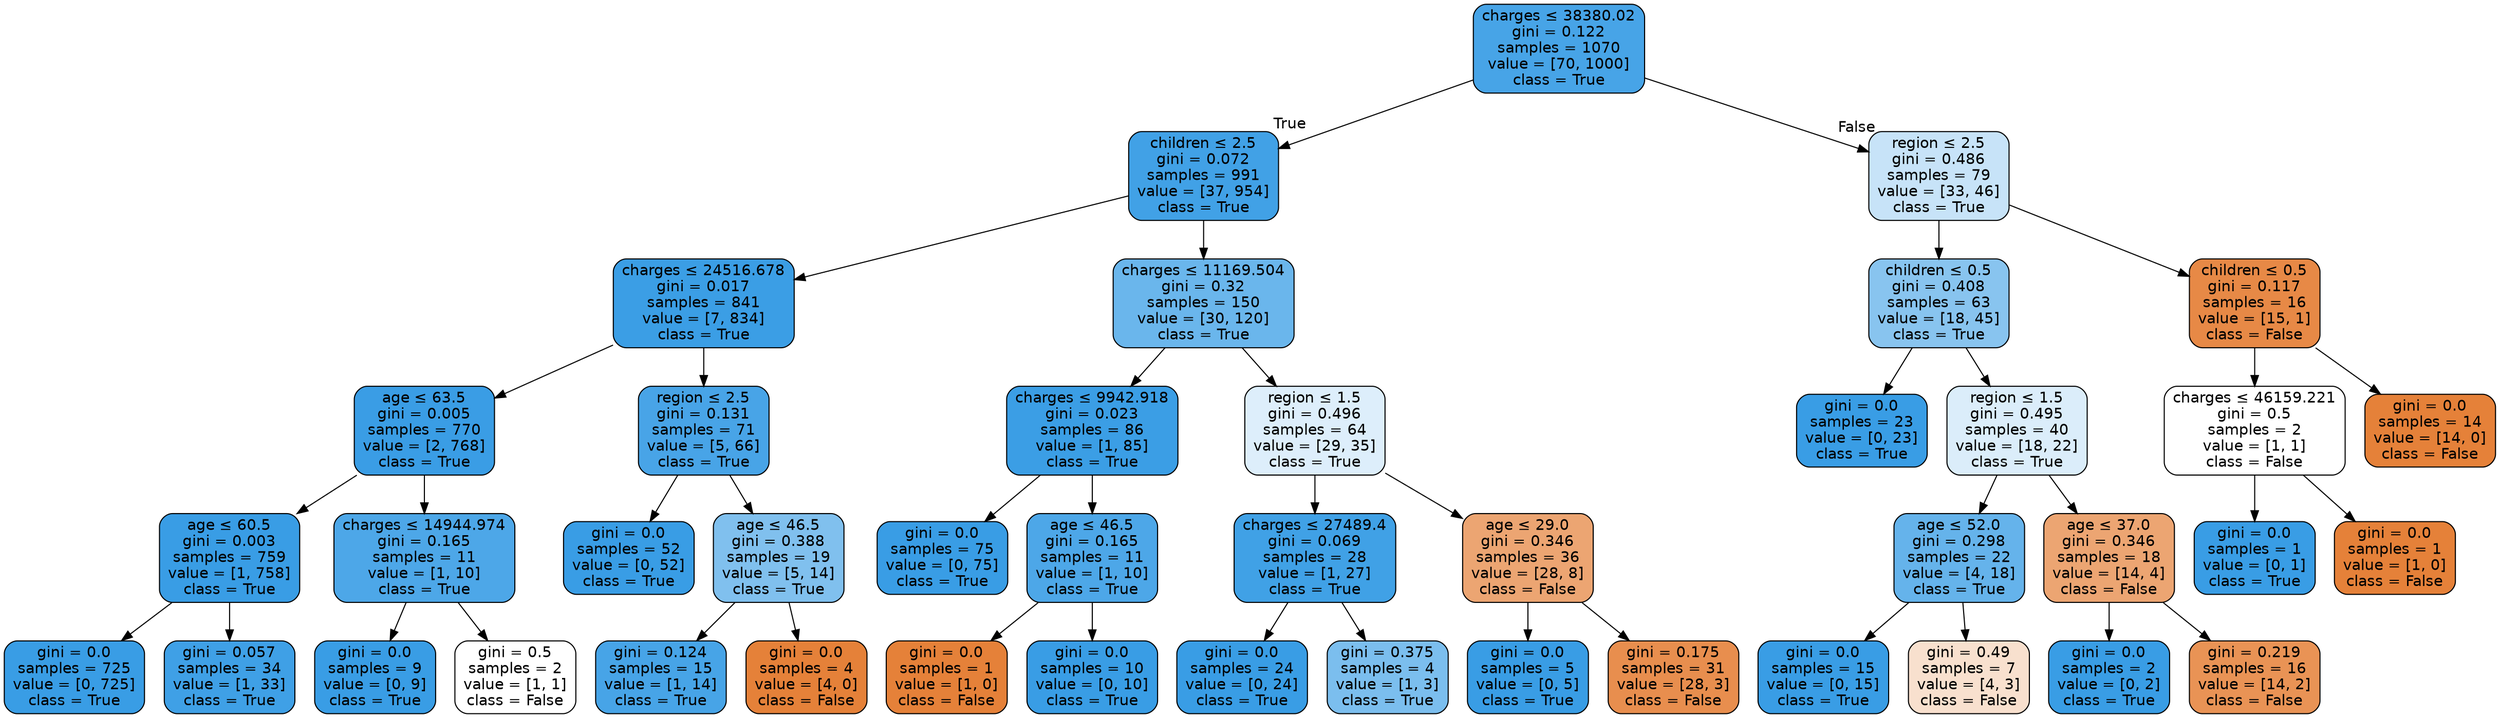 digraph Tree {
node [shape=box, style="filled, rounded", color="black", fontname="helvetica"] ;
edge [fontname="helvetica"] ;
0 [label=<charges &le; 38380.02<br/>gini = 0.122<br/>samples = 1070<br/>value = [70, 1000]<br/>class = True>, fillcolor="#47a4e7"] ;
1 [label=<children &le; 2.5<br/>gini = 0.072<br/>samples = 991<br/>value = [37, 954]<br/>class = True>, fillcolor="#41a1e6"] ;
0 -> 1 [labeldistance=2.5, labelangle=45, headlabel="True"] ;
2 [label=<charges &le; 24516.678<br/>gini = 0.017<br/>samples = 841<br/>value = [7, 834]<br/>class = True>, fillcolor="#3b9ee5"] ;
1 -> 2 ;
3 [label=<age &le; 63.5<br/>gini = 0.005<br/>samples = 770<br/>value = [2, 768]<br/>class = True>, fillcolor="#3a9de5"] ;
2 -> 3 ;
4 [label=<age &le; 60.5<br/>gini = 0.003<br/>samples = 759<br/>value = [1, 758]<br/>class = True>, fillcolor="#399de5"] ;
3 -> 4 ;
5 [label=<gini = 0.0<br/>samples = 725<br/>value = [0, 725]<br/>class = True>, fillcolor="#399de5"] ;
4 -> 5 ;
6 [label=<gini = 0.057<br/>samples = 34<br/>value = [1, 33]<br/>class = True>, fillcolor="#3fa0e6"] ;
4 -> 6 ;
7 [label=<charges &le; 14944.974<br/>gini = 0.165<br/>samples = 11<br/>value = [1, 10]<br/>class = True>, fillcolor="#4da7e8"] ;
3 -> 7 ;
8 [label=<gini = 0.0<br/>samples = 9<br/>value = [0, 9]<br/>class = True>, fillcolor="#399de5"] ;
7 -> 8 ;
9 [label=<gini = 0.5<br/>samples = 2<br/>value = [1, 1]<br/>class = False>, fillcolor="#ffffff"] ;
7 -> 9 ;
10 [label=<region &le; 2.5<br/>gini = 0.131<br/>samples = 71<br/>value = [5, 66]<br/>class = True>, fillcolor="#48a4e7"] ;
2 -> 10 ;
11 [label=<gini = 0.0<br/>samples = 52<br/>value = [0, 52]<br/>class = True>, fillcolor="#399de5"] ;
10 -> 11 ;
12 [label=<age &le; 46.5<br/>gini = 0.388<br/>samples = 19<br/>value = [5, 14]<br/>class = True>, fillcolor="#80c0ee"] ;
10 -> 12 ;
13 [label=<gini = 0.124<br/>samples = 15<br/>value = [1, 14]<br/>class = True>, fillcolor="#47a4e7"] ;
12 -> 13 ;
14 [label=<gini = 0.0<br/>samples = 4<br/>value = [4, 0]<br/>class = False>, fillcolor="#e58139"] ;
12 -> 14 ;
15 [label=<charges &le; 11169.504<br/>gini = 0.32<br/>samples = 150<br/>value = [30, 120]<br/>class = True>, fillcolor="#6ab6ec"] ;
1 -> 15 ;
16 [label=<charges &le; 9942.918<br/>gini = 0.023<br/>samples = 86<br/>value = [1, 85]<br/>class = True>, fillcolor="#3b9ee5"] ;
15 -> 16 ;
17 [label=<gini = 0.0<br/>samples = 75<br/>value = [0, 75]<br/>class = True>, fillcolor="#399de5"] ;
16 -> 17 ;
18 [label=<age &le; 46.5<br/>gini = 0.165<br/>samples = 11<br/>value = [1, 10]<br/>class = True>, fillcolor="#4da7e8"] ;
16 -> 18 ;
19 [label=<gini = 0.0<br/>samples = 1<br/>value = [1, 0]<br/>class = False>, fillcolor="#e58139"] ;
18 -> 19 ;
20 [label=<gini = 0.0<br/>samples = 10<br/>value = [0, 10]<br/>class = True>, fillcolor="#399de5"] ;
18 -> 20 ;
21 [label=<region &le; 1.5<br/>gini = 0.496<br/>samples = 64<br/>value = [29, 35]<br/>class = True>, fillcolor="#ddeefb"] ;
15 -> 21 ;
22 [label=<charges &le; 27489.4<br/>gini = 0.069<br/>samples = 28<br/>value = [1, 27]<br/>class = True>, fillcolor="#40a1e6"] ;
21 -> 22 ;
23 [label=<gini = 0.0<br/>samples = 24<br/>value = [0, 24]<br/>class = True>, fillcolor="#399de5"] ;
22 -> 23 ;
24 [label=<gini = 0.375<br/>samples = 4<br/>value = [1, 3]<br/>class = True>, fillcolor="#7bbeee"] ;
22 -> 24 ;
25 [label=<age &le; 29.0<br/>gini = 0.346<br/>samples = 36<br/>value = [28, 8]<br/>class = False>, fillcolor="#eca572"] ;
21 -> 25 ;
26 [label=<gini = 0.0<br/>samples = 5<br/>value = [0, 5]<br/>class = True>, fillcolor="#399de5"] ;
25 -> 26 ;
27 [label=<gini = 0.175<br/>samples = 31<br/>value = [28, 3]<br/>class = False>, fillcolor="#e88e4e"] ;
25 -> 27 ;
28 [label=<region &le; 2.5<br/>gini = 0.486<br/>samples = 79<br/>value = [33, 46]<br/>class = True>, fillcolor="#c7e3f8"] ;
0 -> 28 [labeldistance=2.5, labelangle=-45, headlabel="False"] ;
29 [label=<children &le; 0.5<br/>gini = 0.408<br/>samples = 63<br/>value = [18, 45]<br/>class = True>, fillcolor="#88c4ef"] ;
28 -> 29 ;
30 [label=<gini = 0.0<br/>samples = 23<br/>value = [0, 23]<br/>class = True>, fillcolor="#399de5"] ;
29 -> 30 ;
31 [label=<region &le; 1.5<br/>gini = 0.495<br/>samples = 40<br/>value = [18, 22]<br/>class = True>, fillcolor="#dbedfa"] ;
29 -> 31 ;
32 [label=<age &le; 52.0<br/>gini = 0.298<br/>samples = 22<br/>value = [4, 18]<br/>class = True>, fillcolor="#65b3eb"] ;
31 -> 32 ;
33 [label=<gini = 0.0<br/>samples = 15<br/>value = [0, 15]<br/>class = True>, fillcolor="#399de5"] ;
32 -> 33 ;
34 [label=<gini = 0.49<br/>samples = 7<br/>value = [4, 3]<br/>class = False>, fillcolor="#f8e0ce"] ;
32 -> 34 ;
35 [label=<age &le; 37.0<br/>gini = 0.346<br/>samples = 18<br/>value = [14, 4]<br/>class = False>, fillcolor="#eca572"] ;
31 -> 35 ;
36 [label=<gini = 0.0<br/>samples = 2<br/>value = [0, 2]<br/>class = True>, fillcolor="#399de5"] ;
35 -> 36 ;
37 [label=<gini = 0.219<br/>samples = 16<br/>value = [14, 2]<br/>class = False>, fillcolor="#e99355"] ;
35 -> 37 ;
38 [label=<children &le; 0.5<br/>gini = 0.117<br/>samples = 16<br/>value = [15, 1]<br/>class = False>, fillcolor="#e78946"] ;
28 -> 38 ;
39 [label=<charges &le; 46159.221<br/>gini = 0.5<br/>samples = 2<br/>value = [1, 1]<br/>class = False>, fillcolor="#ffffff"] ;
38 -> 39 ;
40 [label=<gini = 0.0<br/>samples = 1<br/>value = [0, 1]<br/>class = True>, fillcolor="#399de5"] ;
39 -> 40 ;
41 [label=<gini = 0.0<br/>samples = 1<br/>value = [1, 0]<br/>class = False>, fillcolor="#e58139"] ;
39 -> 41 ;
42 [label=<gini = 0.0<br/>samples = 14<br/>value = [14, 0]<br/>class = False>, fillcolor="#e58139"] ;
38 -> 42 ;
}
